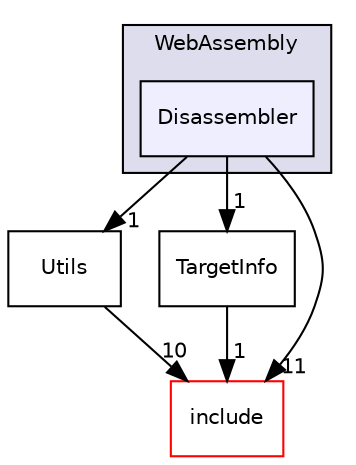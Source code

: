 digraph "lib/Target/WebAssembly/Disassembler" {
  bgcolor=transparent;
  compound=true
  node [ fontsize="10", fontname="Helvetica"];
  edge [ labelfontsize="10", labelfontname="Helvetica"];
  subgraph clusterdir_96ba75976c22f2500bfbc06f8c4c2b70 {
    graph [ bgcolor="#ddddee", pencolor="black", label="WebAssembly" fontname="Helvetica", fontsize="10", URL="dir_96ba75976c22f2500bfbc06f8c4c2b70.html"]
  dir_250c9ef2b227e6b2f6b2a49791ad45f1 [shape=box, label="Disassembler", style="filled", fillcolor="#eeeeff", pencolor="black", URL="dir_250c9ef2b227e6b2f6b2a49791ad45f1.html"];
  }
  dir_6a7db417a5467ab10a1e212c66abd3bf [shape=box label="Utils" URL="dir_6a7db417a5467ab10a1e212c66abd3bf.html"];
  dir_e98dc5c8bb83d992569c0d03f1dcb04e [shape=box label="TargetInfo" URL="dir_e98dc5c8bb83d992569c0d03f1dcb04e.html"];
  dir_d44c64559bbebec7f509842c48db8b23 [shape=box label="include" color="red" URL="dir_d44c64559bbebec7f509842c48db8b23.html"];
  dir_250c9ef2b227e6b2f6b2a49791ad45f1->dir_6a7db417a5467ab10a1e212c66abd3bf [headlabel="1", labeldistance=1.5 headhref="dir_000202_000205.html"];
  dir_250c9ef2b227e6b2f6b2a49791ad45f1->dir_e98dc5c8bb83d992569c0d03f1dcb04e [headlabel="1", labeldistance=1.5 headhref="dir_000202_000204.html"];
  dir_250c9ef2b227e6b2f6b2a49791ad45f1->dir_d44c64559bbebec7f509842c48db8b23 [headlabel="11", labeldistance=1.5 headhref="dir_000202_000001.html"];
  dir_6a7db417a5467ab10a1e212c66abd3bf->dir_d44c64559bbebec7f509842c48db8b23 [headlabel="10", labeldistance=1.5 headhref="dir_000205_000001.html"];
  dir_e98dc5c8bb83d992569c0d03f1dcb04e->dir_d44c64559bbebec7f509842c48db8b23 [headlabel="1", labeldistance=1.5 headhref="dir_000204_000001.html"];
}
